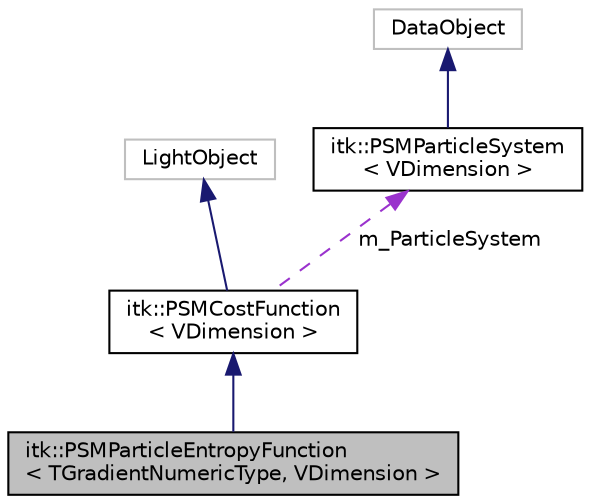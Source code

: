 digraph "itk::PSMParticleEntropyFunction&lt; TGradientNumericType, VDimension &gt;"
{
  edge [fontname="Helvetica",fontsize="10",labelfontname="Helvetica",labelfontsize="10"];
  node [fontname="Helvetica",fontsize="10",shape=record];
  Node1 [label="itk::PSMParticleEntropyFunction\l\< TGradientNumericType, VDimension \>",height=0.2,width=0.4,color="black", fillcolor="grey75", style="filled", fontcolor="black"];
  Node2 -> Node1 [dir="back",color="midnightblue",fontsize="10",style="solid",fontname="Helvetica"];
  Node2 [label="itk::PSMCostFunction\l\< VDimension \>",height=0.2,width=0.4,color="black", fillcolor="white", style="filled",URL="$classitk_1_1_p_s_m_cost_function.html"];
  Node3 -> Node2 [dir="back",color="midnightblue",fontsize="10",style="solid",fontname="Helvetica"];
  Node3 [label="LightObject",height=0.2,width=0.4,color="grey75", fillcolor="white", style="filled"];
  Node4 -> Node2 [dir="back",color="darkorchid3",fontsize="10",style="dashed",label=" m_ParticleSystem" ,fontname="Helvetica"];
  Node4 [label="itk::PSMParticleSystem\l\< VDimension \>",height=0.2,width=0.4,color="black", fillcolor="white", style="filled",URL="$classitk_1_1_p_s_m_particle_system.html",tooltip="A facade class that manages interactions with a particle system. "];
  Node5 -> Node4 [dir="back",color="midnightblue",fontsize="10",style="solid",fontname="Helvetica"];
  Node5 [label="DataObject",height=0.2,width=0.4,color="grey75", fillcolor="white", style="filled"];
}
